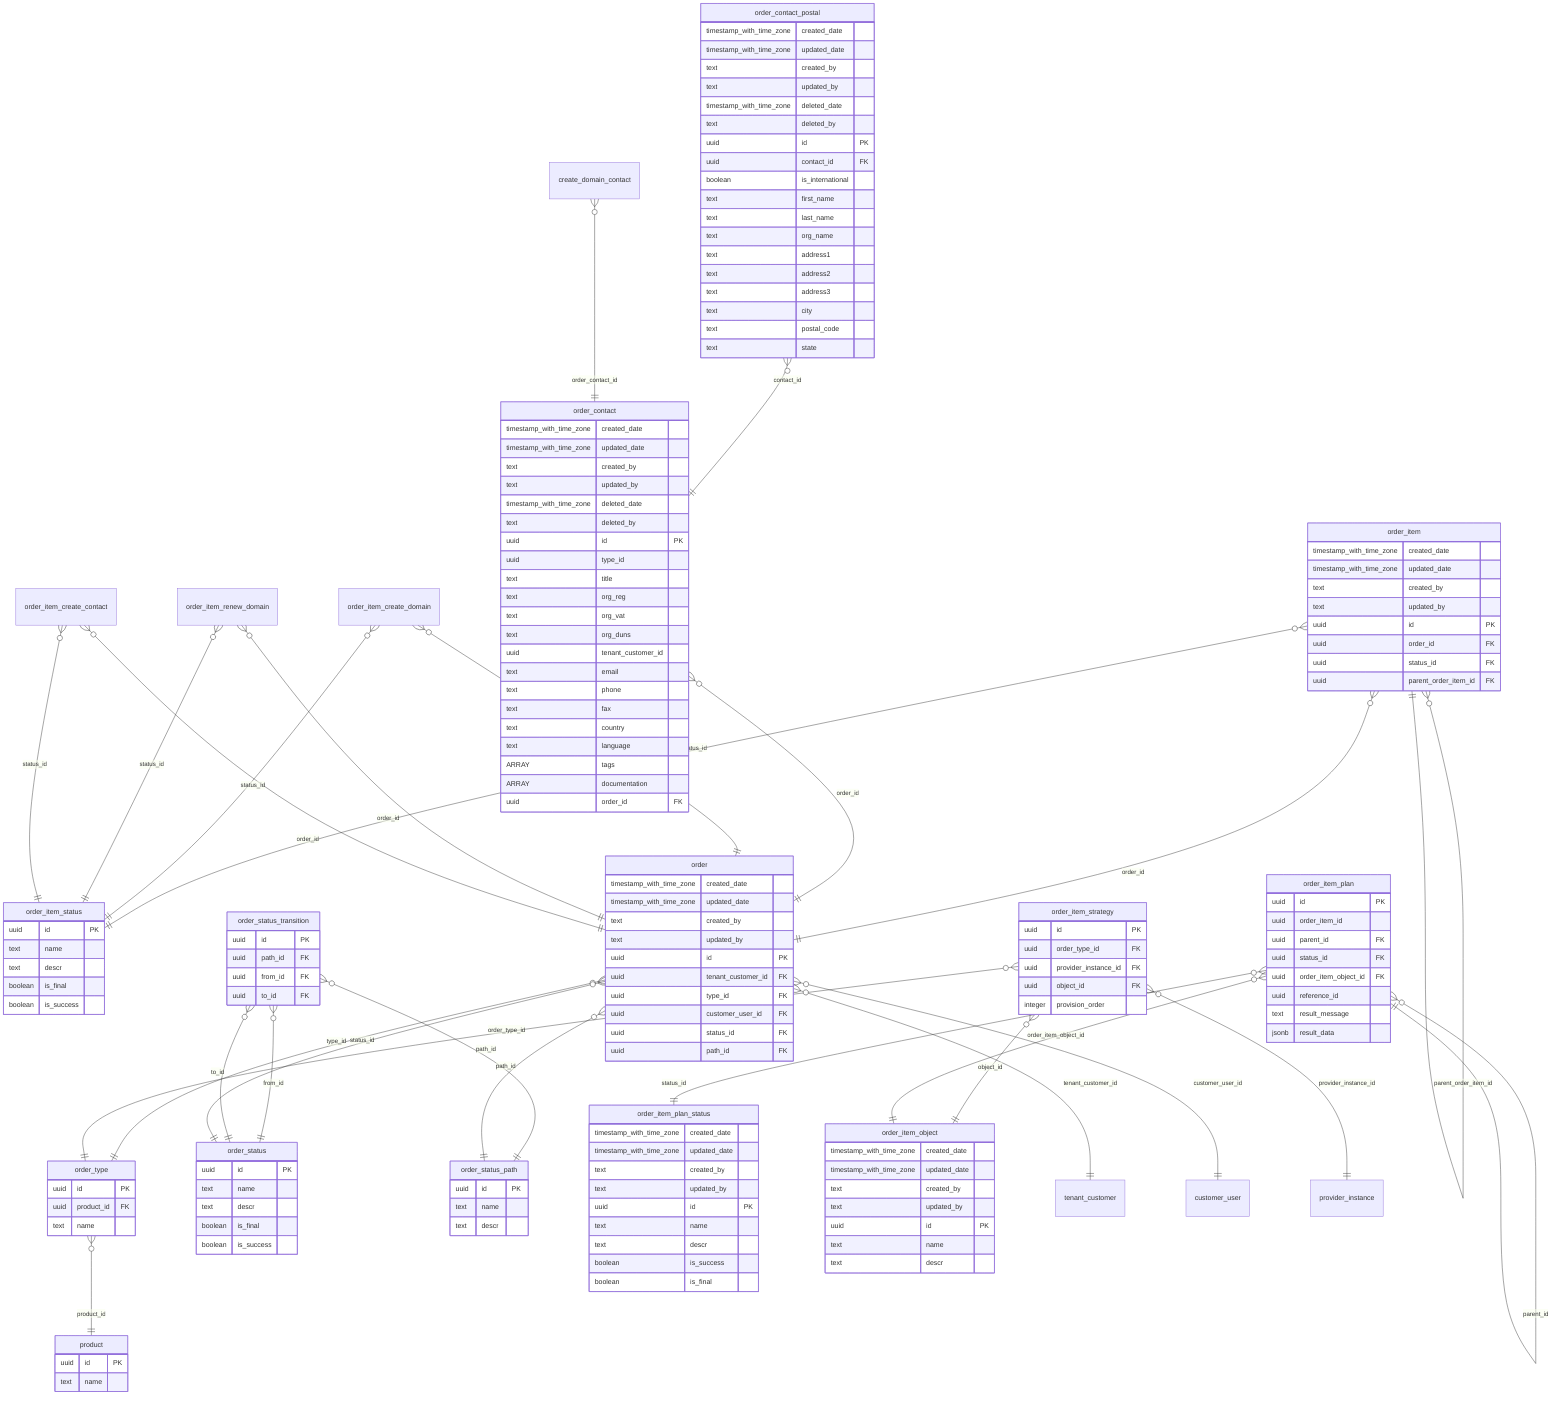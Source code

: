 erDiagram
    product {
        uuid id PK
        text name 
    }

    order_type {
        uuid id PK
        uuid product_id FK
        text name 
    }

    order_status {
        uuid id PK
        text name 
        text descr 
        boolean is_final 
        boolean is_success 
    }

    order_item_status {
        uuid id PK
        text name 
        text descr 
        boolean is_final 
        boolean is_success 
    }

    order_status_path {
        uuid id PK
        text name 
        text descr 
    }

    order_status_transition {
        uuid id PK
        uuid path_id FK
        uuid from_id FK
        uuid to_id FK
    }

    order {
        timestamp_with_time_zone created_date 
        timestamp_with_time_zone updated_date 
        text created_by 
        text updated_by 
        uuid id PK
        uuid tenant_customer_id FK
        uuid type_id FK
        uuid customer_user_id FK
        uuid status_id FK
        uuid path_id FK
    }

    order_item {
        timestamp_with_time_zone created_date 
        timestamp_with_time_zone updated_date 
        text created_by 
        text updated_by 
        uuid id PK
        uuid order_id FK
        uuid status_id FK
        uuid parent_order_item_id FK
    }

    order_contact {
        timestamp_with_time_zone created_date 
        timestamp_with_time_zone updated_date 
        text created_by 
        text updated_by 
        timestamp_with_time_zone deleted_date 
        text deleted_by 
        uuid id PK
        uuid type_id 
        text title 
        text org_reg 
        text org_vat 
        text org_duns 
        uuid tenant_customer_id 
        text email 
        text phone 
        text fax 
        text country 
        text language          
        ARRAY tags 
        ARRAY documentation 
        uuid order_id FK
    }

    order_contact_postal {
        timestamp_with_time_zone created_date 
        timestamp_with_time_zone updated_date 
        text created_by 
        text updated_by 
        timestamp_with_time_zone deleted_date 
        text deleted_by 
        uuid id PK
        uuid contact_id FK
        boolean is_international 
        text first_name 
        text last_name 
        text org_name 
        text address1 
        text address2 
        text address3 
        text city 
        text postal_code 
        text state 
    }

    order_item_plan_status {
        timestamp_with_time_zone created_date 
        timestamp_with_time_zone updated_date 
        text created_by 
        text updated_by 
        uuid id PK
        text name 
        text descr 
        boolean is_success 
        boolean is_final 
    }

    order_item_object {
        timestamp_with_time_zone created_date 
        timestamp_with_time_zone updated_date 
        text created_by 
        text updated_by 
        uuid id PK
        text name 
        text descr 
    }

    order_item_strategy {
        uuid id PK
        uuid order_type_id FK
        uuid provider_instance_id FK
        uuid object_id FK
        integer provision_order 
    }

    order_item_plan {
        uuid id PK
        uuid order_item_id 
        uuid parent_id FK
        uuid status_id FK
        uuid order_item_object_id FK
        uuid reference_id 
        text result_message 
        jsonb result_data 
    }

    order_type }o--|| product : "product_id"
    order }o--|| order_type : "type_id"
    order_item_strategy }o--|| order_type : "order_type_id"
    order_status_transition }o--|| order_status : "from_id"
    order_status_transition }o--|| order_status : "to_id"
    order }o--|| order_status : "status_id"
    order_item }o--|| order_item_status : "status_id"
    order_item_create_domain }o--|| order_item_status : "status_id"
    order_item_renew_domain }o--|| order_item_status : "status_id"
    order_item_create_contact }o--|| order_item_status : "status_id"
    order_status_transition }o--|| order_status_path : "path_id"
    order }o--|| order_status_path : "path_id"
    order }o--|| tenant_customer : "tenant_customer_id"
    order }o--|| customer_user : "customer_user_id"
    order_item }o--|| order : "order_id"
    order_contact }o--|| order : "order_id"
    order_item_create_domain }o--|| order : "order_id"
    order_item_renew_domain }o--|| order : "order_id"
    order_item_create_contact }o--|| order : "order_id"
    order_item }o--|| order_item : "parent_order_item_id"
    order_contact_postal }o--|| order_contact : "contact_id"
    create_domain_contact }o--|| order_contact : "order_contact_id"
    order_item_plan }o--|| order_item_plan_status : "status_id"
    order_item_strategy }o--|| order_item_object : "object_id"
    order_item_plan }o--|| order_item_object : "order_item_object_id"
    order_item_strategy }o--|| provider_instance : "provider_instance_id"
    order_item_plan }o--|| order_item_plan : "parent_id"